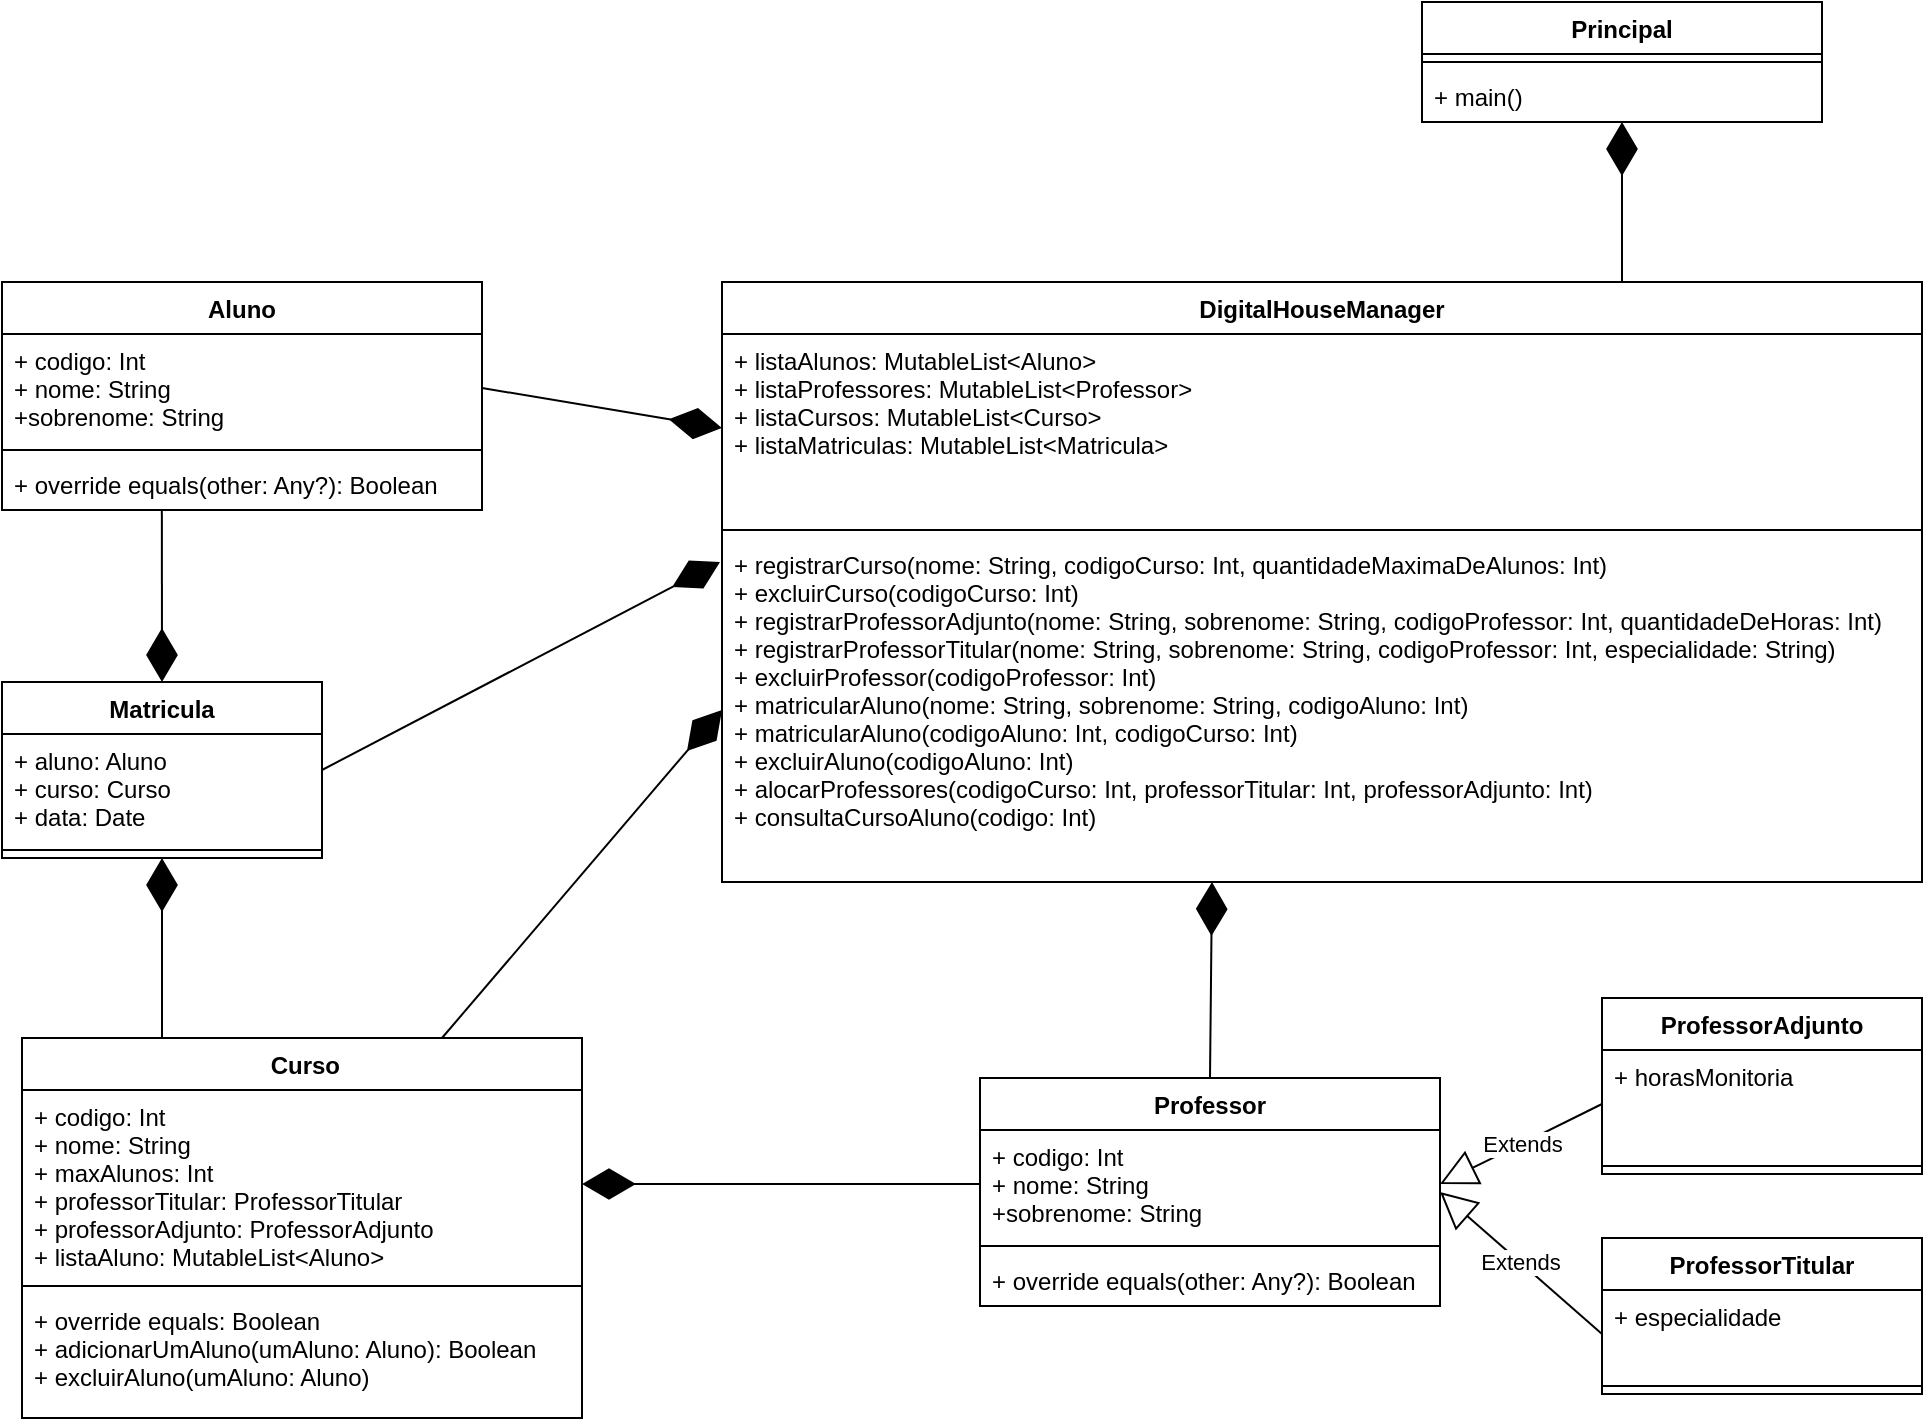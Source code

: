 <mxfile version="13.7.7" type="device"><diagram id="CpYwdoB1vmSKr6Z9iSoQ" name="Page-1"><mxGraphModel dx="1445" dy="758" grid="1" gridSize="10" guides="1" tooltips="1" connect="1" arrows="1" fold="1" page="1" pageScale="1" pageWidth="1200" pageHeight="1600" math="0" shadow="0"><root><mxCell id="0"/><mxCell id="1" parent="0"/><mxCell id="NhFXEjw9gPmzZoOjsufI-27" value="DigitalHouseManager" style="swimlane;fontStyle=1;align=center;verticalAlign=top;childLayout=stackLayout;horizontal=1;startSize=26;horizontalStack=0;resizeParent=1;resizeParentMax=0;resizeLast=0;collapsible=1;marginBottom=0;" vertex="1" parent="1"><mxGeometry x="480" y="200" width="600" height="300" as="geometry"/></mxCell><mxCell id="NhFXEjw9gPmzZoOjsufI-28" value="+ listaAlunos: MutableList&lt;Aluno&gt;&#xA;+ listaProfessores: MutableList&lt;Professor&gt;&#xA;+ listaCursos: MutableList&lt;Curso&gt;&#xA;+ listaMatriculas: MutableList&lt;Matricula&gt;" style="text;strokeColor=none;fillColor=none;align=left;verticalAlign=top;spacingLeft=4;spacingRight=4;overflow=hidden;rotatable=0;points=[[0,0.5],[1,0.5]];portConstraint=eastwest;" vertex="1" parent="NhFXEjw9gPmzZoOjsufI-27"><mxGeometry y="26" width="600" height="94" as="geometry"/></mxCell><mxCell id="NhFXEjw9gPmzZoOjsufI-29" value="" style="line;strokeWidth=1;fillColor=none;align=left;verticalAlign=middle;spacingTop=-1;spacingLeft=3;spacingRight=3;rotatable=0;labelPosition=right;points=[];portConstraint=eastwest;" vertex="1" parent="NhFXEjw9gPmzZoOjsufI-27"><mxGeometry y="120" width="600" height="8" as="geometry"/></mxCell><mxCell id="NhFXEjw9gPmzZoOjsufI-30" value="+ registrarCurso(nome: String, codigoCurso: Int, quantidadeMaximaDeAlunos: Int)&#xA;+ excluirCurso(codigoCurso: Int)&#xA;+ registrarProfessorAdjunto(nome: String, sobrenome: String, codigoProfessor: Int, quantidadeDeHoras: Int)&#xA;+ registrarProfessorTitular(nome: String, sobrenome: String, codigoProfessor: Int, especialidade: String)&#xA;+ excluirProfessor(codigoProfessor: Int)&#xA;+ matricularAluno(nome: String, sobrenome: String, codigoAluno: Int)&#xA;+ matricularAluno(codigoAluno: Int, codigoCurso: Int)&#xA;+ excluirAluno(codigoAluno: Int)&#xA;+ alocarProfessores(codigoCurso: Int, professorTitular: Int, professorAdjunto: Int)&#xA;+ consultaCursoAluno(codigo: Int)" style="text;strokeColor=none;fillColor=none;align=left;verticalAlign=top;spacingLeft=4;spacingRight=4;overflow=hidden;rotatable=0;points=[[0,0.5],[1,0.5]];portConstraint=eastwest;" vertex="1" parent="NhFXEjw9gPmzZoOjsufI-27"><mxGeometry y="128" width="600" height="172" as="geometry"/></mxCell><mxCell id="NhFXEjw9gPmzZoOjsufI-12" value="ProfessorAdjunto" style="swimlane;fontStyle=1;align=center;verticalAlign=top;childLayout=stackLayout;horizontal=1;startSize=26;horizontalStack=0;resizeParent=1;resizeParentMax=0;resizeLast=0;collapsible=1;marginBottom=0;" vertex="1" parent="1"><mxGeometry x="920" y="558" width="160" height="88" as="geometry"/></mxCell><mxCell id="NhFXEjw9gPmzZoOjsufI-13" value="+ horasMonitoria" style="text;strokeColor=none;fillColor=none;align=left;verticalAlign=top;spacingLeft=4;spacingRight=4;overflow=hidden;rotatable=0;points=[[0,0.5],[1,0.5]];portConstraint=eastwest;" vertex="1" parent="NhFXEjw9gPmzZoOjsufI-12"><mxGeometry y="26" width="160" height="54" as="geometry"/></mxCell><mxCell id="NhFXEjw9gPmzZoOjsufI-14" value="" style="line;strokeWidth=1;fillColor=none;align=left;verticalAlign=middle;spacingTop=-1;spacingLeft=3;spacingRight=3;rotatable=0;labelPosition=right;points=[];portConstraint=eastwest;" vertex="1" parent="NhFXEjw9gPmzZoOjsufI-12"><mxGeometry y="80" width="160" height="8" as="geometry"/></mxCell><mxCell id="NhFXEjw9gPmzZoOjsufI-5" value="ProfessorTitular" style="swimlane;fontStyle=1;align=center;verticalAlign=top;childLayout=stackLayout;horizontal=1;startSize=26;horizontalStack=0;resizeParent=1;resizeParentMax=0;resizeLast=0;collapsible=1;marginBottom=0;" vertex="1" parent="1"><mxGeometry x="920" y="678" width="160" height="78" as="geometry"/></mxCell><mxCell id="NhFXEjw9gPmzZoOjsufI-6" value="+ especialidade" style="text;strokeColor=none;fillColor=none;align=left;verticalAlign=top;spacingLeft=4;spacingRight=4;overflow=hidden;rotatable=0;points=[[0,0.5],[1,0.5]];portConstraint=eastwest;" vertex="1" parent="NhFXEjw9gPmzZoOjsufI-5"><mxGeometry y="26" width="160" height="44" as="geometry"/></mxCell><mxCell id="NhFXEjw9gPmzZoOjsufI-7" value="" style="line;strokeWidth=1;fillColor=none;align=left;verticalAlign=middle;spacingTop=-1;spacingLeft=3;spacingRight=3;rotatable=0;labelPosition=right;points=[];portConstraint=eastwest;" vertex="1" parent="NhFXEjw9gPmzZoOjsufI-5"><mxGeometry y="70" width="160" height="8" as="geometry"/></mxCell><mxCell id="NhFXEjw9gPmzZoOjsufI-1" value="Professor" style="swimlane;fontStyle=1;align=center;verticalAlign=top;childLayout=stackLayout;horizontal=1;startSize=26;horizontalStack=0;resizeParent=1;resizeParentMax=0;resizeLast=0;collapsible=1;marginBottom=0;" vertex="1" parent="1"><mxGeometry x="609" y="598" width="230" height="114" as="geometry"/></mxCell><mxCell id="NhFXEjw9gPmzZoOjsufI-2" value="+ codigo: Int&#xA;+ nome: String&#xA;+sobrenome: String" style="text;strokeColor=none;fillColor=none;align=left;verticalAlign=top;spacingLeft=4;spacingRight=4;overflow=hidden;rotatable=0;points=[[0,0.5],[1,0.5]];portConstraint=eastwest;" vertex="1" parent="NhFXEjw9gPmzZoOjsufI-1"><mxGeometry y="26" width="230" height="54" as="geometry"/></mxCell><mxCell id="NhFXEjw9gPmzZoOjsufI-3" value="" style="line;strokeWidth=1;fillColor=none;align=left;verticalAlign=middle;spacingTop=-1;spacingLeft=3;spacingRight=3;rotatable=0;labelPosition=right;points=[];portConstraint=eastwest;" vertex="1" parent="NhFXEjw9gPmzZoOjsufI-1"><mxGeometry y="80" width="230" height="8" as="geometry"/></mxCell><mxCell id="NhFXEjw9gPmzZoOjsufI-4" value="+ override equals(other: Any?): Boolean" style="text;strokeColor=none;fillColor=none;align=left;verticalAlign=top;spacingLeft=4;spacingRight=4;overflow=hidden;rotatable=0;points=[[0,0.5],[1,0.5]];portConstraint=eastwest;" vertex="1" parent="NhFXEjw9gPmzZoOjsufI-1"><mxGeometry y="88" width="230" height="26" as="geometry"/></mxCell><mxCell id="NhFXEjw9gPmzZoOjsufI-23" value=" Curso" style="swimlane;fontStyle=1;align=center;verticalAlign=top;childLayout=stackLayout;horizontal=1;startSize=26;horizontalStack=0;resizeParent=1;resizeParentMax=0;resizeLast=0;collapsible=1;marginBottom=0;" vertex="1" parent="1"><mxGeometry x="130" y="578" width="280" height="190" as="geometry"/></mxCell><mxCell id="NhFXEjw9gPmzZoOjsufI-24" value="+ codigo: Int&#xA;+ nome: String&#xA;+ maxAlunos: Int&#xA;+ professorTitular: ProfessorTitular&#xA;+ professorAdjunto: ProfessorAdjunto&#xA;+ listaAluno: MutableList&lt;Aluno&gt; " style="text;strokeColor=none;fillColor=none;align=left;verticalAlign=top;spacingLeft=4;spacingRight=4;overflow=hidden;rotatable=0;points=[[0,0.5],[1,0.5]];portConstraint=eastwest;" vertex="1" parent="NhFXEjw9gPmzZoOjsufI-23"><mxGeometry y="26" width="280" height="94" as="geometry"/></mxCell><mxCell id="NhFXEjw9gPmzZoOjsufI-25" value="" style="line;strokeWidth=1;fillColor=none;align=left;verticalAlign=middle;spacingTop=-1;spacingLeft=3;spacingRight=3;rotatable=0;labelPosition=right;points=[];portConstraint=eastwest;" vertex="1" parent="NhFXEjw9gPmzZoOjsufI-23"><mxGeometry y="120" width="280" height="8" as="geometry"/></mxCell><mxCell id="NhFXEjw9gPmzZoOjsufI-26" value="+ override equals: Boolean&#xA;+ adicionarUmAluno(umAluno: Aluno): Boolean&#xA;+ excluirAluno(umAluno: Aluno)" style="text;strokeColor=none;fillColor=none;align=left;verticalAlign=top;spacingLeft=4;spacingRight=4;overflow=hidden;rotatable=0;points=[[0,0.5],[1,0.5]];portConstraint=eastwest;" vertex="1" parent="NhFXEjw9gPmzZoOjsufI-23"><mxGeometry y="128" width="280" height="62" as="geometry"/></mxCell><mxCell id="NhFXEjw9gPmzZoOjsufI-15" value="Matricula" style="swimlane;fontStyle=1;align=center;verticalAlign=top;childLayout=stackLayout;horizontal=1;startSize=26;horizontalStack=0;resizeParent=1;resizeParentMax=0;resizeLast=0;collapsible=1;marginBottom=0;" vertex="1" parent="1"><mxGeometry x="120" y="400" width="160" height="88" as="geometry"/></mxCell><mxCell id="NhFXEjw9gPmzZoOjsufI-16" value="+ aluno: Aluno&#xA;+ curso: Curso&#xA;+ data: Date" style="text;strokeColor=none;fillColor=none;align=left;verticalAlign=top;spacingLeft=4;spacingRight=4;overflow=hidden;rotatable=0;points=[[0,0.5],[1,0.5]];portConstraint=eastwest;" vertex="1" parent="NhFXEjw9gPmzZoOjsufI-15"><mxGeometry y="26" width="160" height="54" as="geometry"/></mxCell><mxCell id="NhFXEjw9gPmzZoOjsufI-17" value="" style="line;strokeWidth=1;fillColor=none;align=left;verticalAlign=middle;spacingTop=-1;spacingLeft=3;spacingRight=3;rotatable=0;labelPosition=right;points=[];portConstraint=eastwest;" vertex="1" parent="NhFXEjw9gPmzZoOjsufI-15"><mxGeometry y="80" width="160" height="8" as="geometry"/></mxCell><mxCell id="NhFXEjw9gPmzZoOjsufI-19" value="Aluno" style="swimlane;fontStyle=1;align=center;verticalAlign=top;childLayout=stackLayout;horizontal=1;startSize=26;horizontalStack=0;resizeParent=1;resizeParentMax=0;resizeLast=0;collapsible=1;marginBottom=0;" vertex="1" parent="1"><mxGeometry x="120" y="200" width="240" height="114" as="geometry"/></mxCell><mxCell id="NhFXEjw9gPmzZoOjsufI-20" value="+ codigo: Int&#xA;+ nome: String&#xA;+sobrenome: String" style="text;strokeColor=none;fillColor=none;align=left;verticalAlign=top;spacingLeft=4;spacingRight=4;overflow=hidden;rotatable=0;points=[[0,0.5],[1,0.5]];portConstraint=eastwest;" vertex="1" parent="NhFXEjw9gPmzZoOjsufI-19"><mxGeometry y="26" width="240" height="54" as="geometry"/></mxCell><mxCell id="NhFXEjw9gPmzZoOjsufI-21" value="" style="line;strokeWidth=1;fillColor=none;align=left;verticalAlign=middle;spacingTop=-1;spacingLeft=3;spacingRight=3;rotatable=0;labelPosition=right;points=[];portConstraint=eastwest;" vertex="1" parent="NhFXEjw9gPmzZoOjsufI-19"><mxGeometry y="80" width="240" height="8" as="geometry"/></mxCell><mxCell id="NhFXEjw9gPmzZoOjsufI-22" value="+ override equals(other: Any?): Boolean" style="text;strokeColor=none;fillColor=none;align=left;verticalAlign=top;spacingLeft=4;spacingRight=4;overflow=hidden;rotatable=0;points=[[0,0.5],[1,0.5]];portConstraint=eastwest;" vertex="1" parent="NhFXEjw9gPmzZoOjsufI-19"><mxGeometry y="88" width="240" height="26" as="geometry"/></mxCell><mxCell id="NhFXEjw9gPmzZoOjsufI-35" value="Extends" style="endArrow=block;endSize=16;endFill=0;html=1;exitX=0;exitY=0.5;exitDx=0;exitDy=0;entryX=1;entryY=0.5;entryDx=0;entryDy=0;" edge="1" parent="1" source="NhFXEjw9gPmzZoOjsufI-13" target="NhFXEjw9gPmzZoOjsufI-2"><mxGeometry width="160" relative="1" as="geometry"><mxPoint x="520" y="478" as="sourcePoint"/><mxPoint x="680" y="478" as="targetPoint"/></mxGeometry></mxCell><mxCell id="NhFXEjw9gPmzZoOjsufI-36" value="Extends" style="endArrow=block;endSize=16;endFill=0;html=1;exitX=0;exitY=0.5;exitDx=0;exitDy=0;entryX=1;entryY=0.5;entryDx=0;entryDy=0;" edge="1" parent="1" source="NhFXEjw9gPmzZoOjsufI-6" target="NhFXEjw9gPmzZoOjsufI-1"><mxGeometry width="160" relative="1" as="geometry"><mxPoint x="920" y="611" as="sourcePoint"/><mxPoint x="840" y="629.994" as="targetPoint"/></mxGeometry></mxCell><mxCell id="NhFXEjw9gPmzZoOjsufI-37" value="" style="endArrow=diamondThin;endFill=1;endSize=24;html=1;exitX=0;exitY=0.5;exitDx=0;exitDy=0;entryX=1;entryY=0.5;entryDx=0;entryDy=0;" edge="1" parent="1" source="NhFXEjw9gPmzZoOjsufI-2" target="NhFXEjw9gPmzZoOjsufI-24"><mxGeometry width="160" relative="1" as="geometry"><mxPoint x="520" y="480" as="sourcePoint"/><mxPoint x="680" y="480" as="targetPoint"/></mxGeometry></mxCell><mxCell id="NhFXEjw9gPmzZoOjsufI-38" value="" style="endArrow=diamondThin;endFill=1;endSize=24;html=1;exitX=0.5;exitY=0;exitDx=0;exitDy=0;" edge="1" parent="1" source="NhFXEjw9gPmzZoOjsufI-1"><mxGeometry width="160" relative="1" as="geometry"><mxPoint x="780" y="560" as="sourcePoint"/><mxPoint x="725" y="500" as="targetPoint"/></mxGeometry></mxCell><mxCell id="NhFXEjw9gPmzZoOjsufI-39" value="" style="endArrow=diamondThin;endFill=1;endSize=24;html=1;entryX=0.5;entryY=0;entryDx=0;entryDy=0;exitX=0.333;exitY=1;exitDx=0;exitDy=0;exitPerimeter=0;" edge="1" parent="1" source="NhFXEjw9gPmzZoOjsufI-22" target="NhFXEjw9gPmzZoOjsufI-15"><mxGeometry width="160" relative="1" as="geometry"><mxPoint x="270" y="350" as="sourcePoint"/><mxPoint x="754.57" y="500" as="targetPoint"/></mxGeometry></mxCell><mxCell id="NhFXEjw9gPmzZoOjsufI-40" value="" style="endArrow=diamondThin;endFill=1;endSize=24;html=1;exitX=1;exitY=0.5;exitDx=0;exitDy=0;entryX=0;entryY=0.5;entryDx=0;entryDy=0;" edge="1" parent="1" source="NhFXEjw9gPmzZoOjsufI-20" target="NhFXEjw9gPmzZoOjsufI-28"><mxGeometry width="160" relative="1" as="geometry"><mxPoint x="735" y="610" as="sourcePoint"/><mxPoint x="764.57" y="510" as="targetPoint"/></mxGeometry></mxCell><mxCell id="NhFXEjw9gPmzZoOjsufI-41" value="" style="endArrow=diamondThin;endFill=1;endSize=24;html=1;exitX=0.75;exitY=0;exitDx=0;exitDy=0;entryX=0;entryY=0.5;entryDx=0;entryDy=0;" edge="1" parent="1" source="NhFXEjw9gPmzZoOjsufI-23" target="NhFXEjw9gPmzZoOjsufI-30"><mxGeometry width="160" relative="1" as="geometry"><mxPoint x="360" y="253" as="sourcePoint"/><mxPoint x="480" y="273" as="targetPoint"/></mxGeometry></mxCell><mxCell id="NhFXEjw9gPmzZoOjsufI-42" value="" style="endArrow=diamondThin;endFill=1;endSize=24;html=1;exitX=0.25;exitY=0;exitDx=0;exitDy=0;entryX=0.5;entryY=1;entryDx=0;entryDy=0;" edge="1" parent="1" source="NhFXEjw9gPmzZoOjsufI-23" target="NhFXEjw9gPmzZoOjsufI-15"><mxGeometry width="160" relative="1" as="geometry"><mxPoint x="370" y="263" as="sourcePoint"/><mxPoint x="490" y="283" as="targetPoint"/></mxGeometry></mxCell><mxCell id="NhFXEjw9gPmzZoOjsufI-43" value="" style="endArrow=diamondThin;endFill=1;endSize=24;html=1;exitX=0.75;exitY=0;exitDx=0;exitDy=0;entryX=0.5;entryY=1;entryDx=0;entryDy=0;" edge="1" parent="1" source="NhFXEjw9gPmzZoOjsufI-27" target="NhFXEjw9gPmzZoOjsufI-31"><mxGeometry width="160" relative="1" as="geometry"><mxPoint x="380" y="273" as="sourcePoint"/><mxPoint x="500" y="293" as="targetPoint"/></mxGeometry></mxCell><mxCell id="NhFXEjw9gPmzZoOjsufI-44" value="" style="endArrow=diamondThin;endFill=1;endSize=24;html=1;exitX=1;exitY=0.5;exitDx=0;exitDy=0;" edge="1" parent="1" source="NhFXEjw9gPmzZoOjsufI-15"><mxGeometry width="160" relative="1" as="geometry"><mxPoint x="390" y="283" as="sourcePoint"/><mxPoint x="479" y="340" as="targetPoint"/></mxGeometry></mxCell><mxCell id="NhFXEjw9gPmzZoOjsufI-31" value="Principal" style="swimlane;fontStyle=1;align=center;verticalAlign=top;childLayout=stackLayout;horizontal=1;startSize=26;horizontalStack=0;resizeParent=1;resizeParentMax=0;resizeLast=0;collapsible=1;marginBottom=0;" vertex="1" parent="1"><mxGeometry x="830" y="60" width="200" height="60" as="geometry"/></mxCell><mxCell id="NhFXEjw9gPmzZoOjsufI-33" value="" style="line;strokeWidth=1;fillColor=none;align=left;verticalAlign=middle;spacingTop=-1;spacingLeft=3;spacingRight=3;rotatable=0;labelPosition=right;points=[];portConstraint=eastwest;" vertex="1" parent="NhFXEjw9gPmzZoOjsufI-31"><mxGeometry y="26" width="200" height="8" as="geometry"/></mxCell><mxCell id="NhFXEjw9gPmzZoOjsufI-34" value="+ main()" style="text;strokeColor=none;fillColor=none;align=left;verticalAlign=top;spacingLeft=4;spacingRight=4;overflow=hidden;rotatable=0;points=[[0,0.5],[1,0.5]];portConstraint=eastwest;" vertex="1" parent="NhFXEjw9gPmzZoOjsufI-31"><mxGeometry y="34" width="200" height="26" as="geometry"/></mxCell></root></mxGraphModel></diagram></mxfile>